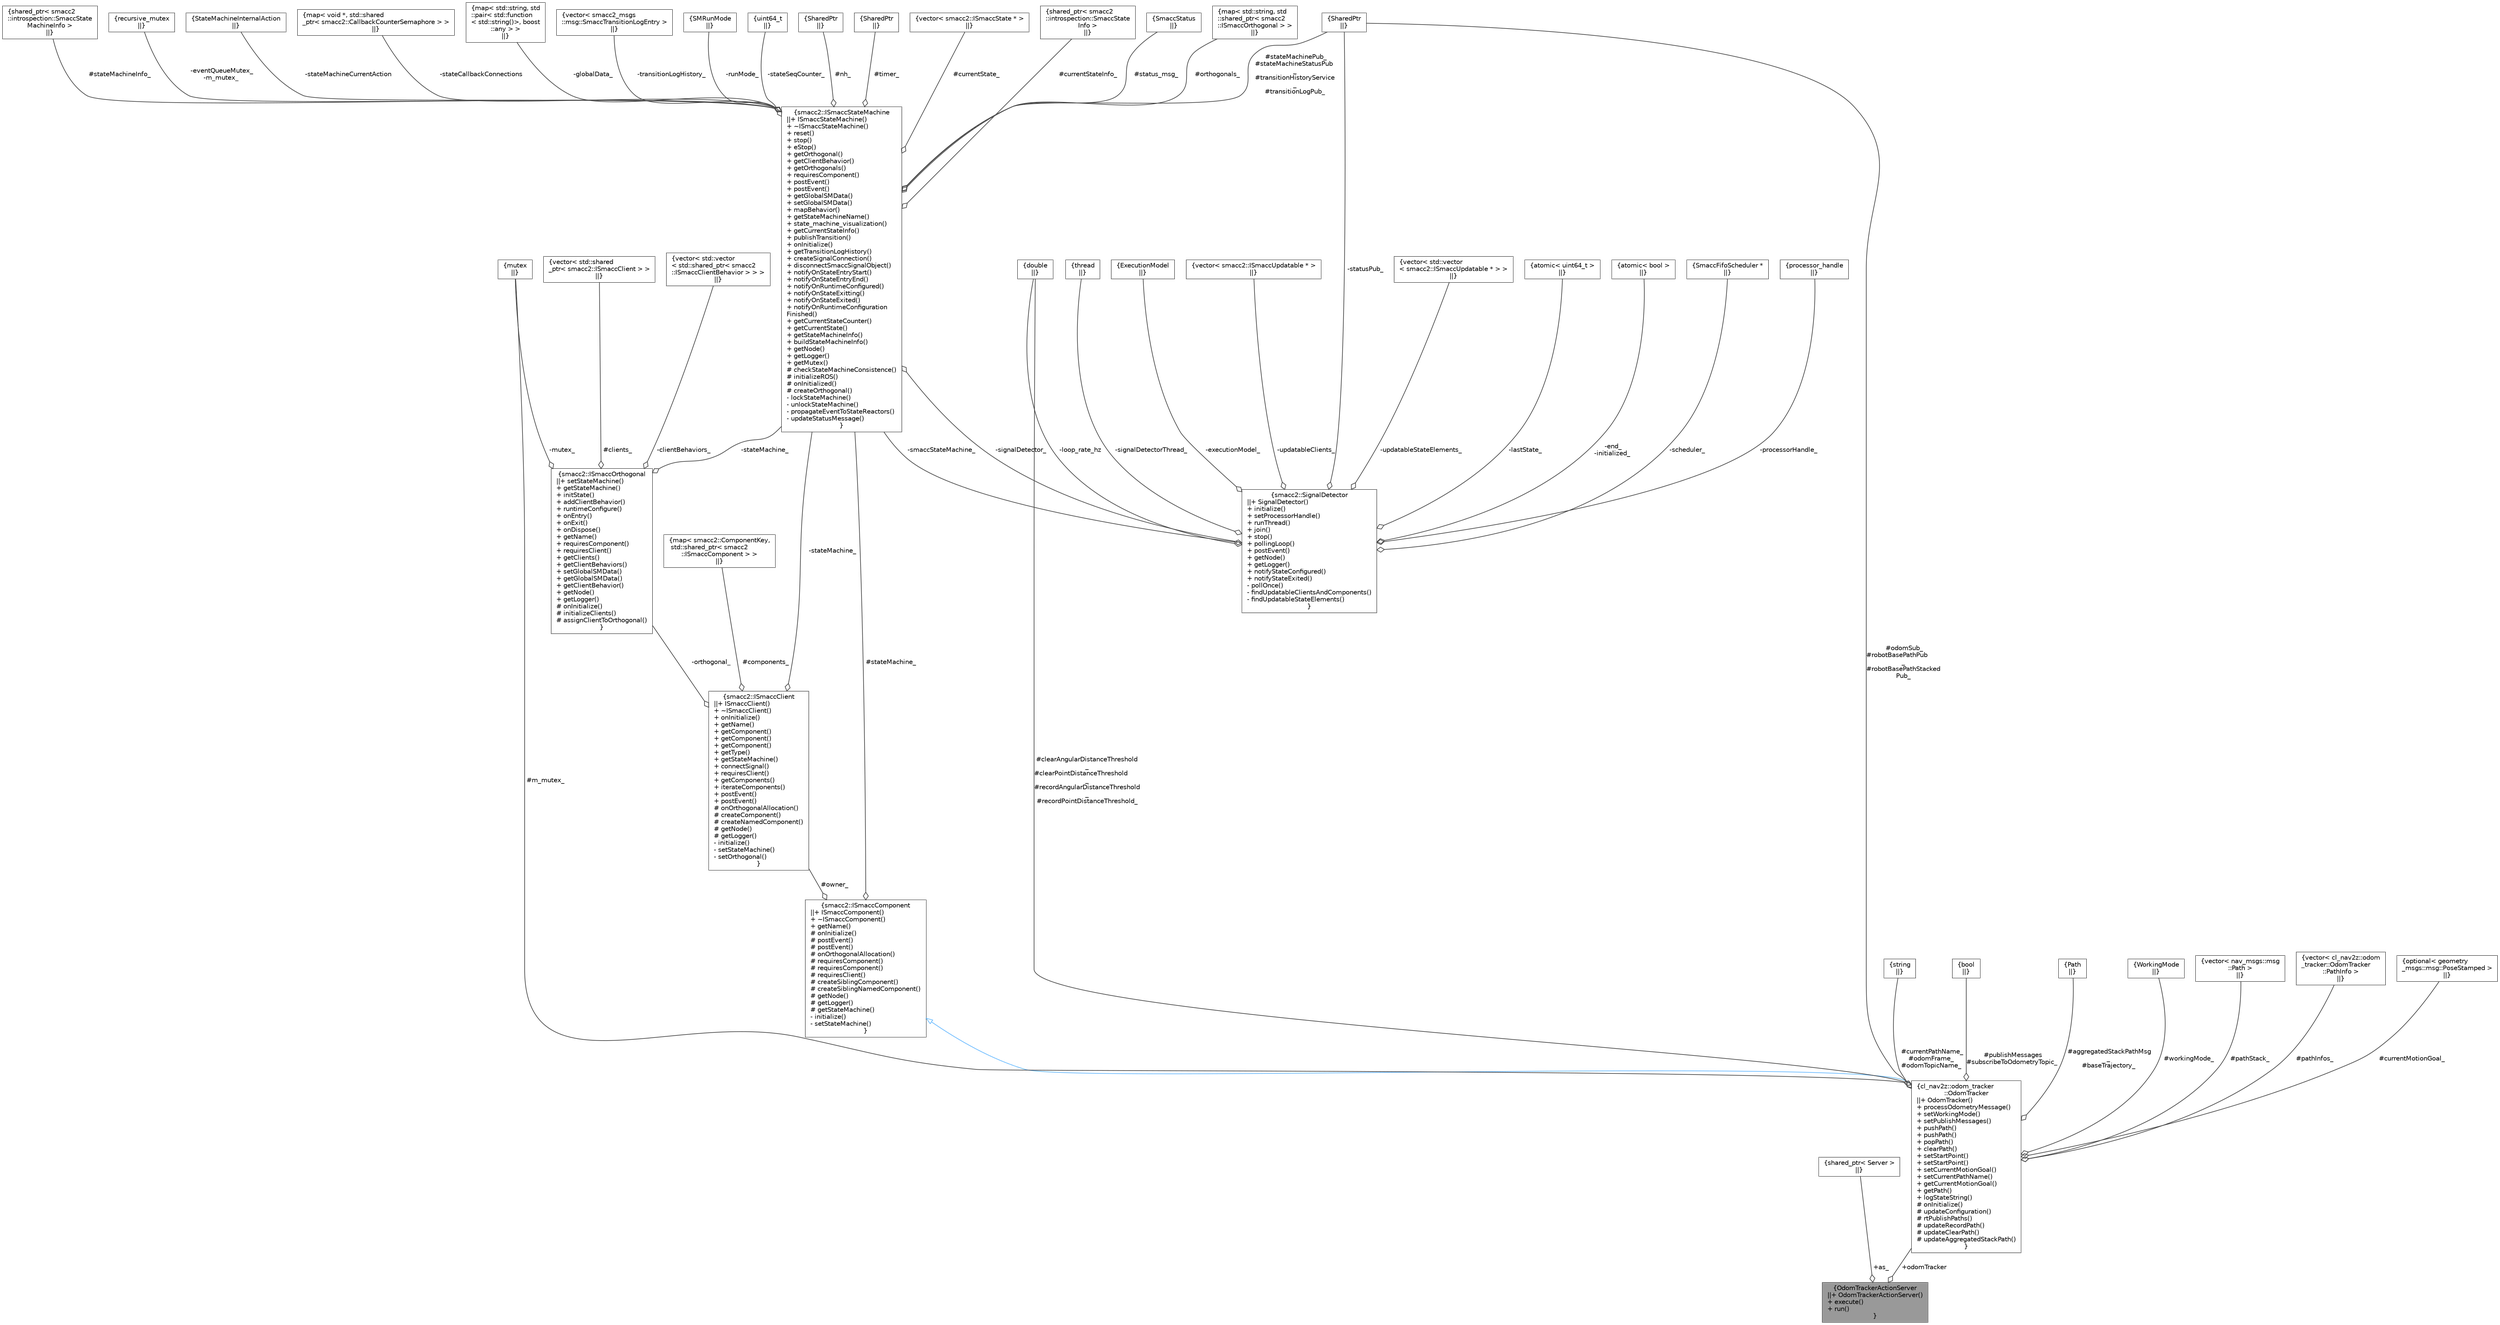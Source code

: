 digraph "OdomTrackerActionServer"
{
 // LATEX_PDF_SIZE
  bgcolor="transparent";
  edge [fontname=Helvetica,fontsize=10,labelfontname=Helvetica,labelfontsize=10];
  node [fontname=Helvetica,fontsize=10,shape=box,height=0.2,width=0.4];
  Node1 [label="{OdomTrackerActionServer\n||+ OdomTrackerActionServer()\l+ execute()\l+ run()\l}",height=0.2,width=0.4,color="gray40", fillcolor="grey60", style="filled", fontcolor="black",tooltip=" "];
  Node2 -> Node1 [color="grey25",style="solid",label=" +as_" ,arrowhead="odiamond"];
  Node2 [label="{shared_ptr\< Server \>\n||}",height=0.2,width=0.4,color="gray40", fillcolor="white", style="filled",tooltip=" "];
  Node3 -> Node1 [color="grey25",style="solid",label=" +odomTracker" ,arrowhead="odiamond"];
  Node3 [label="{cl_nav2z::odom_tracker\l::OdomTracker\n||+ OdomTracker()\l+ processOdometryMessage()\l+ setWorkingMode()\l+ setPublishMessages()\l+ pushPath()\l+ pushPath()\l+ popPath()\l+ clearPath()\l+ setStartPoint()\l+ setStartPoint()\l+ setCurrentMotionGoal()\l+ setCurrentPathName()\l+ getCurrentMotionGoal()\l+ getPath()\l+ logStateString()\l# onInitialize()\l# updateConfiguration()\l# rtPublishPaths()\l# updateRecordPath()\l# updateClearPath()\l# updateAggregatedStackPath()\l}",height=0.2,width=0.4,color="gray40", fillcolor="white", style="filled",URL="$classcl__nav2z_1_1odom__tracker_1_1OdomTracker.html",tooltip=" "];
  Node4 -> Node3 [dir="back",color="steelblue1",style="solid",arrowtail="onormal"];
  Node4 [label="{smacc2::ISmaccComponent\n||+ ISmaccComponent()\l+ ~ISmaccComponent()\l+ getName()\l# onInitialize()\l# postEvent()\l# postEvent()\l# onOrthogonalAllocation()\l# requiresComponent()\l# requiresComponent()\l# requiresClient()\l# createSiblingComponent()\l# createSiblingNamedComponent()\l# getNode()\l# getLogger()\l# getStateMachine()\l- initialize()\l- setStateMachine()\l}",height=0.2,width=0.4,color="gray40", fillcolor="white", style="filled",URL="$classsmacc2_1_1ISmaccComponent.html",tooltip=" "];
  Node5 -> Node4 [color="grey25",style="solid",label=" #stateMachine_" ,arrowhead="odiamond"];
  Node5 [label="{smacc2::ISmaccStateMachine\n||+ ISmaccStateMachine()\l+ ~ISmaccStateMachine()\l+ reset()\l+ stop()\l+ eStop()\l+ getOrthogonal()\l+ getClientBehavior()\l+ getOrthogonals()\l+ requiresComponent()\l+ postEvent()\l+ postEvent()\l+ getGlobalSMData()\l+ setGlobalSMData()\l+ mapBehavior()\l+ getStateMachineName()\l+ state_machine_visualization()\l+ getCurrentStateInfo()\l+ publishTransition()\l+ onInitialize()\l+ getTransitionLogHistory()\l+ createSignalConnection()\l+ disconnectSmaccSignalObject()\l+ notifyOnStateEntryStart()\l+ notifyOnStateEntryEnd()\l+ notifyOnRuntimeConfigured()\l+ notifyOnStateExitting()\l+ notifyOnStateExited()\l+ notifyOnRuntimeConfiguration\lFinished()\l+ getCurrentStateCounter()\l+ getCurrentState()\l+ getStateMachineInfo()\l+ buildStateMachineInfo()\l+ getNode()\l+ getLogger()\l+ getMutex()\l# checkStateMachineConsistence()\l# initializeROS()\l# onInitialized()\l# createOrthogonal()\l- lockStateMachine()\l- unlockStateMachine()\l- propagateEventToStateReactors()\l- updateStatusMessage()\l}",height=0.2,width=0.4,color="gray40", fillcolor="white", style="filled",URL="$classsmacc2_1_1ISmaccStateMachine.html",tooltip=" "];
  Node6 -> Node5 [color="grey25",style="solid",label=" #nh_" ,arrowhead="odiamond"];
  Node6 [label="{SharedPtr\n||}",height=0.2,width=0.4,color="gray40", fillcolor="white", style="filled",tooltip=" "];
  Node7 -> Node5 [color="grey25",style="solid",label=" #timer_" ,arrowhead="odiamond"];
  Node7 [label="{SharedPtr\n||}",height=0.2,width=0.4,color="gray40", fillcolor="white", style="filled",tooltip=" "];
  Node8 -> Node5 [color="grey25",style="solid",label=" #stateMachinePub_\n#stateMachineStatusPub\l_\n#transitionHistoryService\l_\n#transitionLogPub_" ,arrowhead="odiamond"];
  Node8 [label="{SharedPtr\n||}",height=0.2,width=0.4,color="gray40", fillcolor="white", style="filled",tooltip=" "];
  Node9 -> Node5 [color="grey25",style="solid",label=" #currentState_" ,arrowhead="odiamond"];
  Node9 [label="{vector\< smacc2::ISmaccState * \>\n||}",height=0.2,width=0.4,color="gray40", fillcolor="white", style="filled",tooltip=" "];
  Node10 -> Node5 [color="grey25",style="solid",label=" #currentStateInfo_" ,arrowhead="odiamond"];
  Node10 [label="{shared_ptr\< smacc2\l::introspection::SmaccState\lInfo \>\n||}",height=0.2,width=0.4,color="gray40", fillcolor="white", style="filled",tooltip=" "];
  Node11 -> Node5 [color="grey25",style="solid",label=" #status_msg_" ,arrowhead="odiamond"];
  Node11 [label="{SmaccStatus\n||}",height=0.2,width=0.4,color="gray40", fillcolor="white", style="filled",tooltip=" "];
  Node12 -> Node5 [color="grey25",style="solid",label=" #orthogonals_" ,arrowhead="odiamond"];
  Node12 [label="{map\< std::string, std\l::shared_ptr\< smacc2\l::ISmaccOrthogonal \> \>\n||}",height=0.2,width=0.4,color="gray40", fillcolor="white", style="filled",tooltip=" "];
  Node13 -> Node5 [color="grey25",style="solid",label=" #stateMachineInfo_" ,arrowhead="odiamond"];
  Node13 [label="{shared_ptr\< smacc2\l::introspection::SmaccState\lMachineInfo \>\n||}",height=0.2,width=0.4,color="gray40", fillcolor="white", style="filled",tooltip=" "];
  Node14 -> Node5 [color="grey25",style="solid",label=" -eventQueueMutex_\n-m_mutex_" ,arrowhead="odiamond"];
  Node14 [label="{recursive_mutex\n||}",height=0.2,width=0.4,color="gray40", fillcolor="white", style="filled",tooltip=" "];
  Node15 -> Node5 [color="grey25",style="solid",label=" -stateMachineCurrentAction" ,arrowhead="odiamond"];
  Node15 [label="{StateMachineInternalAction\n||}",height=0.2,width=0.4,color="gray40", fillcolor="white", style="filled",tooltip=" "];
  Node16 -> Node5 [color="grey25",style="solid",label=" -stateCallbackConnections" ,arrowhead="odiamond"];
  Node16 [label="{map\< void *, std::shared\l_ptr\< smacc2::CallbackCounterSemaphore \> \>\n||}",height=0.2,width=0.4,color="gray40", fillcolor="white", style="filled",tooltip=" "];
  Node17 -> Node5 [color="grey25",style="solid",label=" -globalData_" ,arrowhead="odiamond"];
  Node17 [label="{map\< std::string, std\l::pair\< std::function\l\< std::string()\>, boost\l::any \> \>\n||}",height=0.2,width=0.4,color="gray40", fillcolor="white", style="filled",tooltip=" "];
  Node18 -> Node5 [color="grey25",style="solid",label=" -transitionLogHistory_" ,arrowhead="odiamond"];
  Node18 [label="{vector\< smacc2_msgs\l::msg::SmaccTransitionLogEntry \>\n||}",height=0.2,width=0.4,color="gray40", fillcolor="white", style="filled",tooltip=" "];
  Node19 -> Node5 [color="grey25",style="solid",label=" -runMode_" ,arrowhead="odiamond"];
  Node19 [label="{SMRunMode\n||}",height=0.2,width=0.4,color="gray40", fillcolor="white", style="filled",tooltip=" "];
  Node20 -> Node5 [color="grey25",style="solid",label=" -signalDetector_" ,arrowhead="odiamond"];
  Node20 [label="{smacc2::SignalDetector\n||+ SignalDetector()\l+ initialize()\l+ setProcessorHandle()\l+ runThread()\l+ join()\l+ stop()\l+ pollingLoop()\l+ postEvent()\l+ getNode()\l+ getLogger()\l+ notifyStateConfigured()\l+ notifyStateExited()\l- pollOnce()\l- findUpdatableClientsAndComponents()\l- findUpdatableStateElements()\l}",height=0.2,width=0.4,color="gray40", fillcolor="white", style="filled",URL="$classsmacc2_1_1SignalDetector.html",tooltip=" "];
  Node5 -> Node20 [color="grey25",style="solid",label=" -smaccStateMachine_" ,arrowhead="odiamond"];
  Node21 -> Node20 [color="grey25",style="solid",label=" -updatableClients_" ,arrowhead="odiamond"];
  Node21 [label="{vector\< smacc2::ISmaccUpdatable * \>\n||}",height=0.2,width=0.4,color="gray40", fillcolor="white", style="filled",tooltip=" "];
  Node22 -> Node20 [color="grey25",style="solid",label=" -updatableStateElements_" ,arrowhead="odiamond"];
  Node22 [label="{vector\< std::vector\l\< smacc2::ISmaccUpdatable * \> \>\n||}",height=0.2,width=0.4,color="gray40", fillcolor="white", style="filled",tooltip=" "];
  Node23 -> Node20 [color="grey25",style="solid",label=" -lastState_" ,arrowhead="odiamond"];
  Node23 [label="{atomic\< uint64_t \>\n||}",height=0.2,width=0.4,color="gray40", fillcolor="white", style="filled",tooltip=" "];
  Node24 -> Node20 [color="grey25",style="solid",label=" -loop_rate_hz" ,arrowhead="odiamond"];
  Node24 [label="{double\n||}",height=0.2,width=0.4,color="gray40", fillcolor="white", style="filled",tooltip=" "];
  Node25 -> Node20 [color="grey25",style="solid",label=" -end_\n-initialized_" ,arrowhead="odiamond"];
  Node25 [label="{atomic\< bool \>\n||}",height=0.2,width=0.4,color="gray40", fillcolor="white", style="filled",tooltip=" "];
  Node8 -> Node20 [color="grey25",style="solid",label=" -statusPub_" ,arrowhead="odiamond"];
  Node26 -> Node20 [color="grey25",style="solid",label=" -scheduler_" ,arrowhead="odiamond"];
  Node26 [label="{SmaccFifoScheduler *\n||}",height=0.2,width=0.4,color="gray40", fillcolor="white", style="filled",tooltip=" "];
  Node27 -> Node20 [color="grey25",style="solid",label=" -processorHandle_" ,arrowhead="odiamond"];
  Node27 [label="{processor_handle\n||}",height=0.2,width=0.4,color="gray40", fillcolor="white", style="filled",tooltip=" "];
  Node28 -> Node20 [color="grey25",style="solid",label=" -signalDetectorThread_" ,arrowhead="odiamond"];
  Node28 [label="{thread\n||}",height=0.2,width=0.4,color="gray40", fillcolor="white", style="filled",tooltip=" "];
  Node29 -> Node20 [color="grey25",style="solid",label=" -executionModel_" ,arrowhead="odiamond"];
  Node29 [label="{ExecutionModel\n||}",height=0.2,width=0.4,color="gray40", fillcolor="white", style="filled",tooltip=" "];
  Node30 -> Node5 [color="grey25",style="solid",label=" -stateSeqCounter_" ,arrowhead="odiamond"];
  Node30 [label="{uint64_t\n||}",height=0.2,width=0.4,color="gray40", fillcolor="white", style="filled",tooltip=" "];
  Node31 -> Node4 [color="grey25",style="solid",label=" #owner_" ,arrowhead="odiamond"];
  Node31 [label="{smacc2::ISmaccClient\n||+ ISmaccClient()\l+ ~ISmaccClient()\l+ onInitialize()\l+ getName()\l+ getComponent()\l+ getComponent()\l+ getComponent()\l+ getType()\l+ getStateMachine()\l+ connectSignal()\l+ requiresClient()\l+ getComponents()\l+ iterateComponents()\l+ postEvent()\l+ postEvent()\l# onOrthogonalAllocation()\l# createComponent()\l# createNamedComponent()\l# getNode()\l# getLogger()\l- initialize()\l- setStateMachine()\l- setOrthogonal()\l}",height=0.2,width=0.4,color="gray40", fillcolor="white", style="filled",URL="$classsmacc2_1_1ISmaccClient.html",tooltip=" "];
  Node32 -> Node31 [color="grey25",style="solid",label=" #components_" ,arrowhead="odiamond"];
  Node32 [label="{map\< smacc2::ComponentKey,\l std::shared_ptr\< smacc2\l::ISmaccComponent \> \>\n||}",height=0.2,width=0.4,color="gray40", fillcolor="white", style="filled",tooltip=" "];
  Node5 -> Node31 [color="grey25",style="solid",label=" -stateMachine_" ,arrowhead="odiamond"];
  Node33 -> Node31 [color="grey25",style="solid",label=" -orthogonal_" ,arrowhead="odiamond"];
  Node33 [label="{smacc2::ISmaccOrthogonal\n||+ setStateMachine()\l+ getStateMachine()\l+ initState()\l+ addClientBehavior()\l+ runtimeConfigure()\l+ onEntry()\l+ onExit()\l+ onDispose()\l+ getName()\l+ requiresComponent()\l+ requiresClient()\l+ getClients()\l+ getClientBehaviors()\l+ setGlobalSMData()\l+ getGlobalSMData()\l+ getClientBehavior()\l+ getNode()\l+ getLogger()\l# onInitialize()\l# initializeClients()\l# assignClientToOrthogonal()\l}",height=0.2,width=0.4,color="gray40", fillcolor="white", style="filled",URL="$classsmacc2_1_1ISmaccOrthogonal.html",tooltip=" "];
  Node34 -> Node33 [color="grey25",style="solid",label=" #clients_" ,arrowhead="odiamond"];
  Node34 [label="{vector\< std::shared\l_ptr\< smacc2::ISmaccClient \> \>\n||}",height=0.2,width=0.4,color="gray40", fillcolor="white", style="filled",tooltip=" "];
  Node5 -> Node33 [color="grey25",style="solid",label=" -stateMachine_" ,arrowhead="odiamond"];
  Node35 -> Node33 [color="grey25",style="solid",label=" -clientBehaviors_" ,arrowhead="odiamond"];
  Node35 [label="{vector\< std::vector\l\< std::shared_ptr\< smacc2\l::ISmaccClientBehavior \> \> \>\n||}",height=0.2,width=0.4,color="gray40", fillcolor="white", style="filled",tooltip=" "];
  Node36 -> Node33 [color="grey25",style="solid",label=" -mutex_" ,arrowhead="odiamond"];
  Node36 [label="{mutex\n||}",height=0.2,width=0.4,color="gray40", fillcolor="white", style="filled",tooltip=" "];
  Node8 -> Node3 [color="grey25",style="solid",label=" #odomSub_\n#robotBasePathPub\l_\n#robotBasePathStacked\lPub_" ,arrowhead="odiamond"];
  Node24 -> Node3 [color="grey25",style="solid",label=" #clearAngularDistanceThreshold\l_\n#clearPointDistanceThreshold\l_\n#recordAngularDistanceThreshold\l_\n#recordPointDistanceThreshold_" ,arrowhead="odiamond"];
  Node37 -> Node3 [color="grey25",style="solid",label=" #currentPathName_\n#odomFrame_\n#odomTopicName_" ,arrowhead="odiamond"];
  Node37 [label="{string\n||}",height=0.2,width=0.4,color="gray40", fillcolor="white", style="filled",tooltip=" "];
  Node38 -> Node3 [color="grey25",style="solid",label=" #publishMessages\n#subscribeToOdometryTopic_" ,arrowhead="odiamond"];
  Node38 [label="{bool\n||}",height=0.2,width=0.4,color="gray40", fillcolor="white", style="filled",URL="$classbool.html",tooltip=" "];
  Node39 -> Node3 [color="grey25",style="solid",label=" #aggregatedStackPathMsg\l_\n#baseTrajectory_" ,arrowhead="odiamond"];
  Node39 [label="{Path\n||}",height=0.2,width=0.4,color="gray40", fillcolor="white", style="filled",tooltip=" "];
  Node40 -> Node3 [color="grey25",style="solid",label=" #workingMode_" ,arrowhead="odiamond"];
  Node40 [label="{WorkingMode\n||}",height=0.2,width=0.4,color="gray40", fillcolor="white", style="filled",tooltip=" "];
  Node41 -> Node3 [color="grey25",style="solid",label=" #pathStack_" ,arrowhead="odiamond"];
  Node41 [label="{vector\< nav_msgs::msg\l::Path \>\n||}",height=0.2,width=0.4,color="gray40", fillcolor="white", style="filled",tooltip=" "];
  Node42 -> Node3 [color="grey25",style="solid",label=" #pathInfos_" ,arrowhead="odiamond"];
  Node42 [label="{vector\< cl_nav2z::odom\l_tracker::OdomTracker\l::PathInfo \>\n||}",height=0.2,width=0.4,color="gray40", fillcolor="white", style="filled",tooltip=" "];
  Node43 -> Node3 [color="grey25",style="solid",label=" #currentMotionGoal_" ,arrowhead="odiamond"];
  Node43 [label="{optional\< geometry\l_msgs::msg::PoseStamped \>\n||}",height=0.2,width=0.4,color="gray40", fillcolor="white", style="filled",tooltip=" "];
  Node36 -> Node3 [color="grey25",style="solid",label=" #m_mutex_" ,arrowhead="odiamond"];
}

